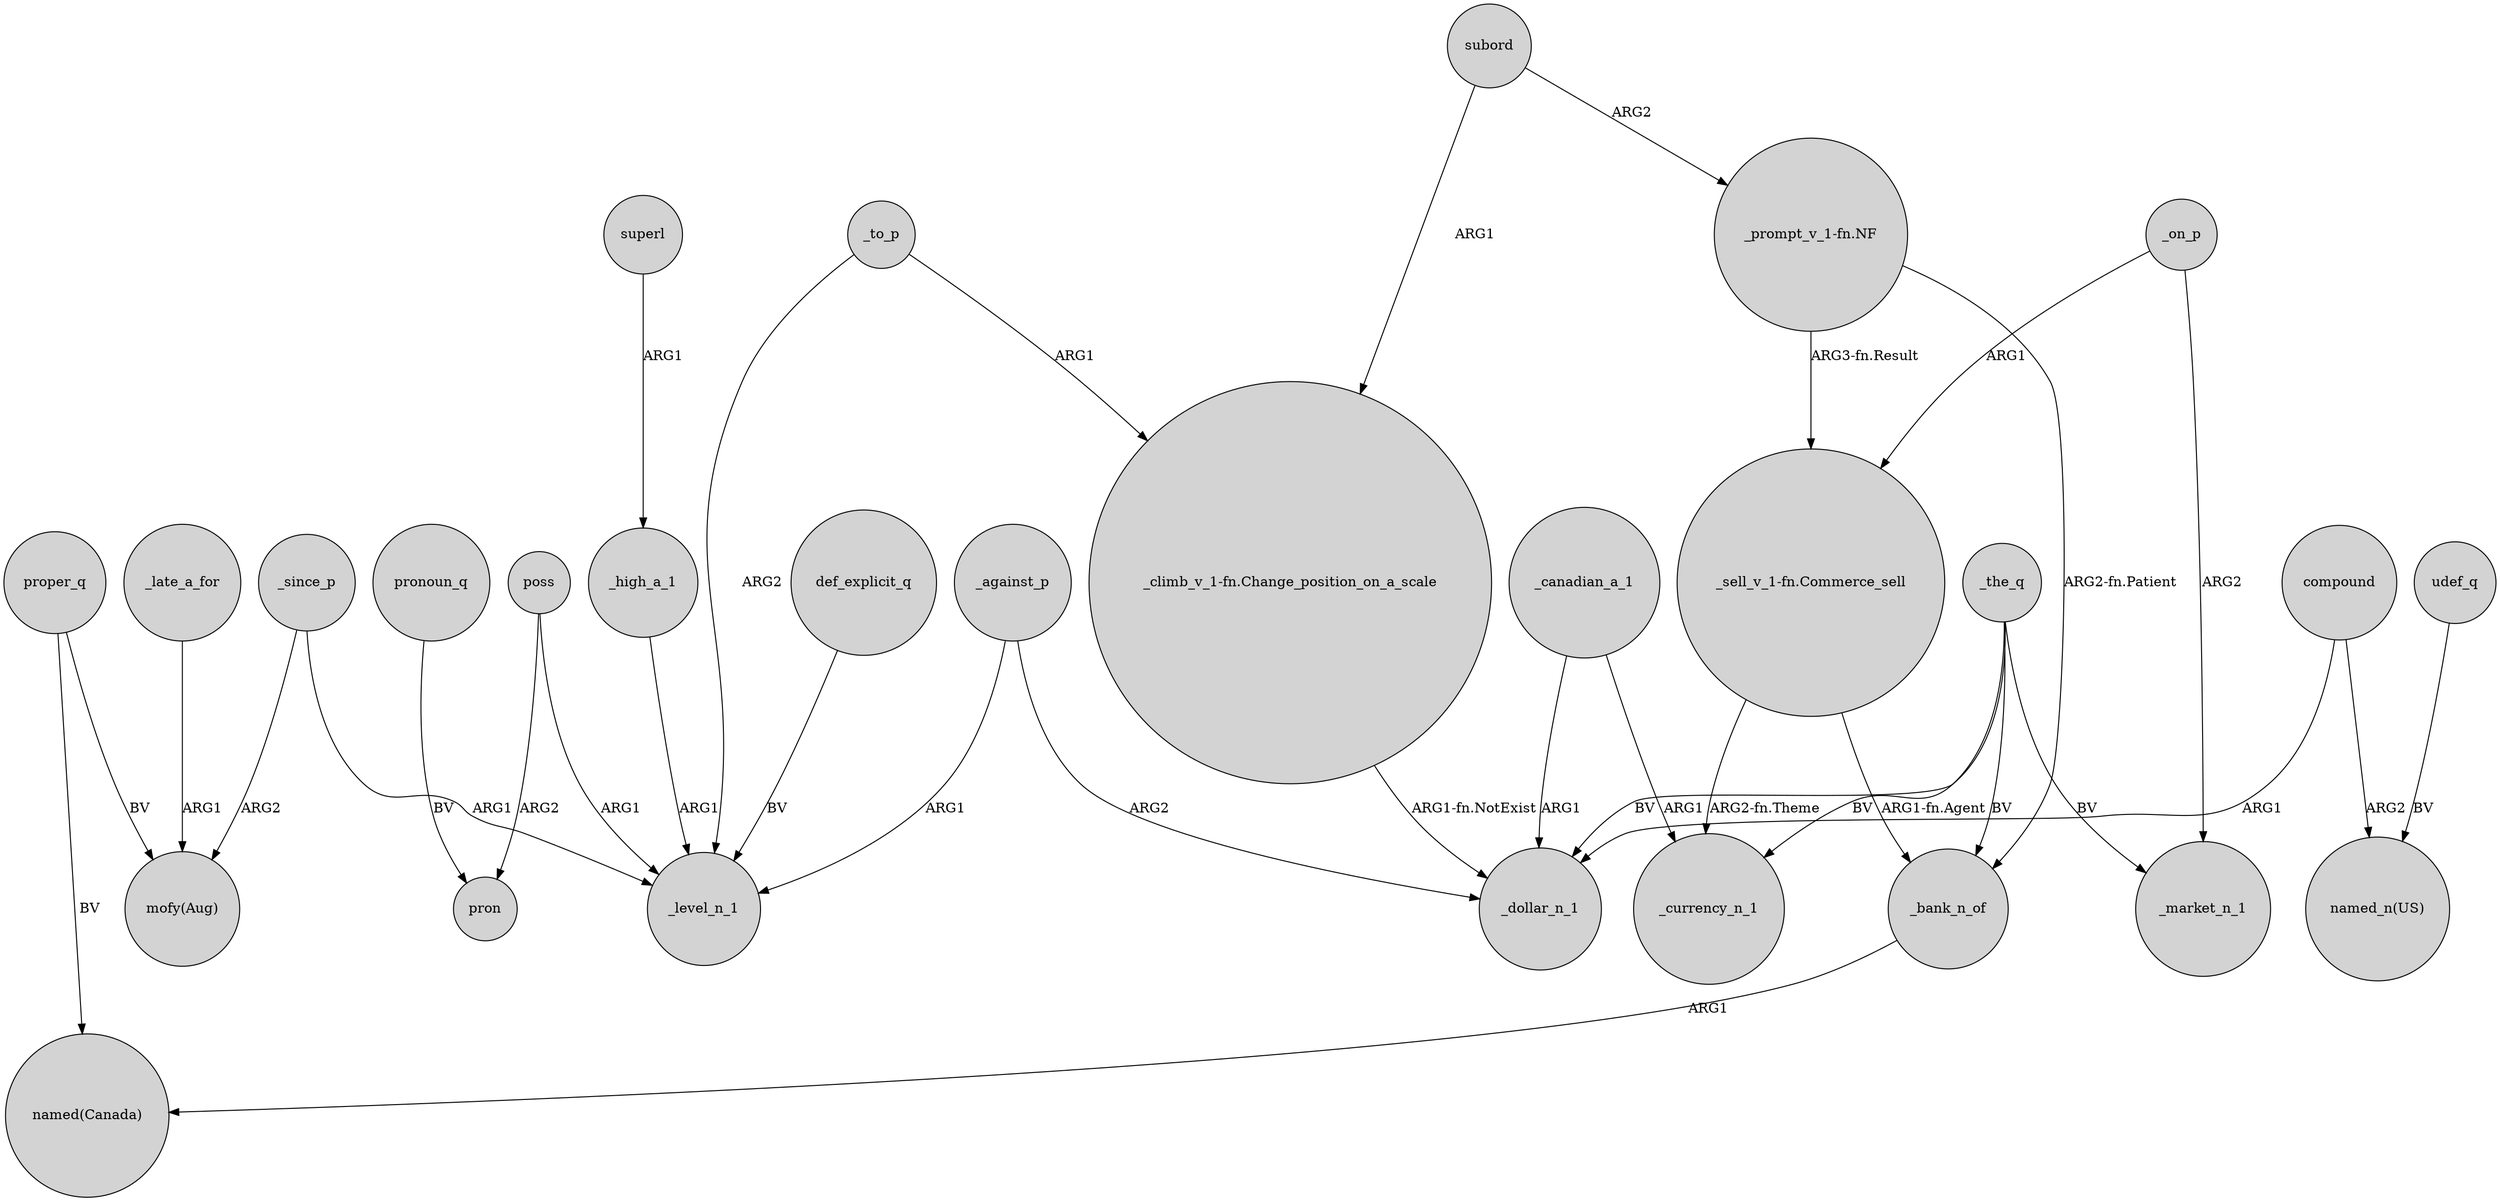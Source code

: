digraph {
	node [shape=circle style=filled]
	_canadian_a_1 -> _dollar_n_1 [label=ARG1]
	_since_p -> "mofy(Aug)" [label=ARG2]
	udef_q -> "named_n(US)" [label=BV]
	poss -> pron [label=ARG2]
	"_prompt_v_1-fn.NF" -> "_sell_v_1-fn.Commerce_sell" [label="ARG3-fn.Result"]
	proper_q -> "named(Canada)" [label=BV]
	poss -> _level_n_1 [label=ARG1]
	superl -> _high_a_1 [label=ARG1]
	"_sell_v_1-fn.Commerce_sell" -> _currency_n_1 [label="ARG2-fn.Theme"]
	_the_q -> _dollar_n_1 [label=BV]
	_on_p -> _market_n_1 [label=ARG2]
	_to_p -> "_climb_v_1-fn.Change_position_on_a_scale" [label=ARG1]
	compound -> "named_n(US)" [label=ARG2]
	subord -> "_climb_v_1-fn.Change_position_on_a_scale" [label=ARG1]
	compound -> _dollar_n_1 [label=ARG1]
	pronoun_q -> pron [label=BV]
	"_prompt_v_1-fn.NF" -> _bank_n_of [label="ARG2-fn.Patient"]
	_the_q -> _bank_n_of [label=BV]
	_canadian_a_1 -> _currency_n_1 [label=ARG1]
	"_climb_v_1-fn.Change_position_on_a_scale" -> _dollar_n_1 [label="ARG1-fn.NotExist"]
	_against_p -> _level_n_1 [label=ARG1]
	proper_q -> "mofy(Aug)" [label=BV]
	_high_a_1 -> _level_n_1 [label=ARG1]
	_late_a_for -> "mofy(Aug)" [label=ARG1]
	_on_p -> "_sell_v_1-fn.Commerce_sell" [label=ARG1]
	_bank_n_of -> "named(Canada)" [label=ARG1]
	def_explicit_q -> _level_n_1 [label=BV]
	_the_q -> _currency_n_1 [label=BV]
	_since_p -> _level_n_1 [label=ARG1]
	_against_p -> _dollar_n_1 [label=ARG2]
	subord -> "_prompt_v_1-fn.NF" [label=ARG2]
	_the_q -> _market_n_1 [label=BV]
	_to_p -> _level_n_1 [label=ARG2]
	"_sell_v_1-fn.Commerce_sell" -> _bank_n_of [label="ARG1-fn.Agent"]
}
